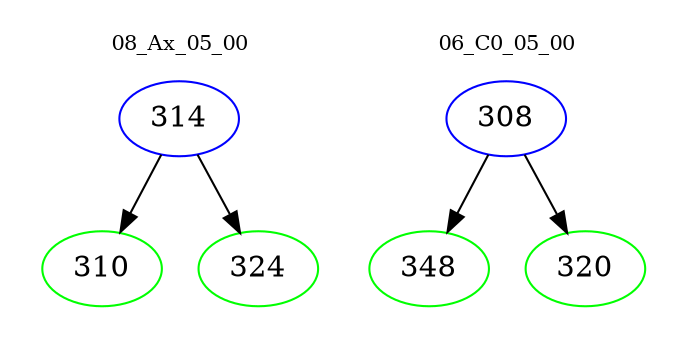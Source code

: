 digraph{
subgraph cluster_0 {
color = white
label = "08_Ax_05_00";
fontsize=10;
T0_314 [label="314", color="blue"]
T0_314 -> T0_310 [color="black"]
T0_310 [label="310", color="green"]
T0_314 -> T0_324 [color="black"]
T0_324 [label="324", color="green"]
}
subgraph cluster_1 {
color = white
label = "06_C0_05_00";
fontsize=10;
T1_308 [label="308", color="blue"]
T1_308 -> T1_348 [color="black"]
T1_348 [label="348", color="green"]
T1_308 -> T1_320 [color="black"]
T1_320 [label="320", color="green"]
}
}
